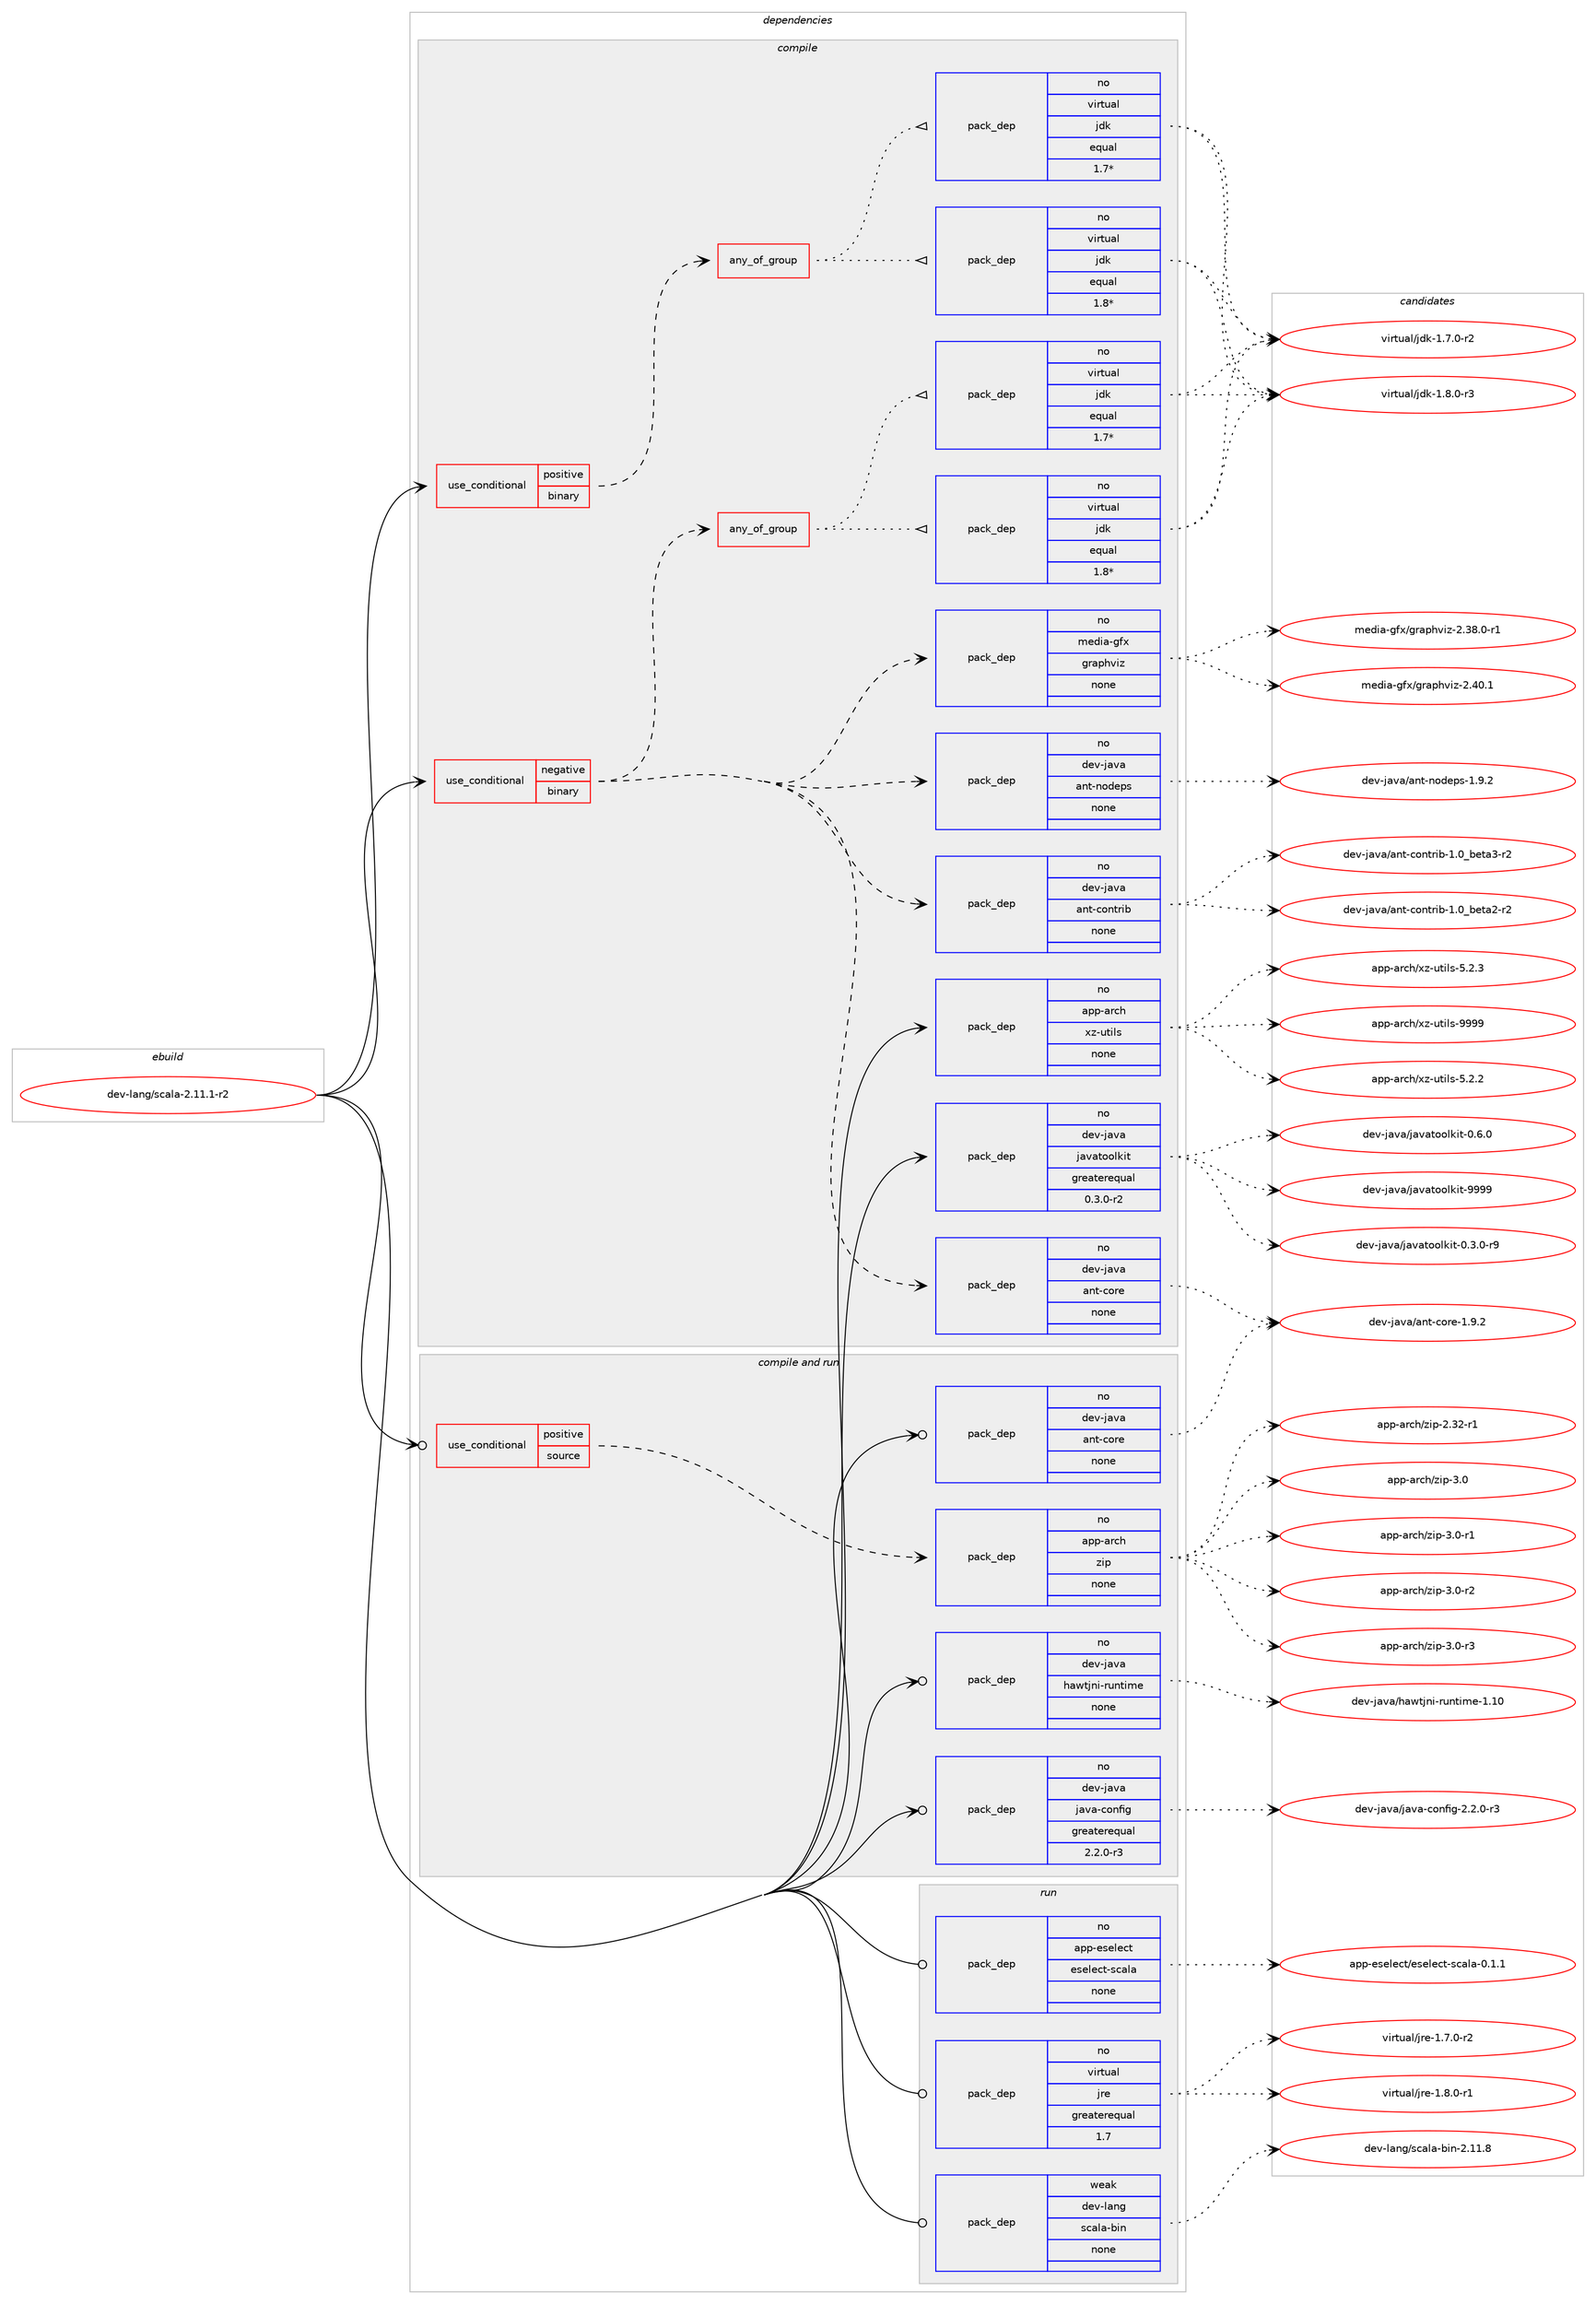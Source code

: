 digraph prolog {

# *************
# Graph options
# *************

newrank=true;
concentrate=true;
compound=true;
graph [rankdir=LR,fontname=Helvetica,fontsize=10,ranksep=1.5];#, ranksep=2.5, nodesep=0.2];
edge  [arrowhead=vee];
node  [fontname=Helvetica,fontsize=10];

# **********
# The ebuild
# **********

subgraph cluster_leftcol {
color=gray;
rank=same;
label=<<i>ebuild</i>>;
id [label="dev-lang/scala-2.11.1-r2", color=red, width=4, href="../dev-lang/scala-2.11.1-r2.svg"];
}

# ****************
# The dependencies
# ****************

subgraph cluster_midcol {
color=gray;
label=<<i>dependencies</i>>;
subgraph cluster_compile {
fillcolor="#eeeeee";
style=filled;
label=<<i>compile</i>>;
subgraph cond23678 {
dependency109413 [label=<<TABLE BORDER="0" CELLBORDER="1" CELLSPACING="0" CELLPADDING="4"><TR><TD ROWSPAN="3" CELLPADDING="10">use_conditional</TD></TR><TR><TD>negative</TD></TR><TR><TD>binary</TD></TR></TABLE>>, shape=none, color=red];
subgraph any3122 {
dependency109414 [label=<<TABLE BORDER="0" CELLBORDER="1" CELLSPACING="0" CELLPADDING="4"><TR><TD CELLPADDING="10">any_of_group</TD></TR></TABLE>>, shape=none, color=red];subgraph pack82583 {
dependency109415 [label=<<TABLE BORDER="0" CELLBORDER="1" CELLSPACING="0" CELLPADDING="4" WIDTH="220"><TR><TD ROWSPAN="6" CELLPADDING="30">pack_dep</TD></TR><TR><TD WIDTH="110">no</TD></TR><TR><TD>virtual</TD></TR><TR><TD>jdk</TD></TR><TR><TD>equal</TD></TR><TR><TD>1.7*</TD></TR></TABLE>>, shape=none, color=blue];
}
dependency109414:e -> dependency109415:w [weight=20,style="dotted",arrowhead="oinv"];
subgraph pack82584 {
dependency109416 [label=<<TABLE BORDER="0" CELLBORDER="1" CELLSPACING="0" CELLPADDING="4" WIDTH="220"><TR><TD ROWSPAN="6" CELLPADDING="30">pack_dep</TD></TR><TR><TD WIDTH="110">no</TD></TR><TR><TD>virtual</TD></TR><TR><TD>jdk</TD></TR><TR><TD>equal</TD></TR><TR><TD>1.8*</TD></TR></TABLE>>, shape=none, color=blue];
}
dependency109414:e -> dependency109416:w [weight=20,style="dotted",arrowhead="oinv"];
}
dependency109413:e -> dependency109414:w [weight=20,style="dashed",arrowhead="vee"];
subgraph pack82585 {
dependency109417 [label=<<TABLE BORDER="0" CELLBORDER="1" CELLSPACING="0" CELLPADDING="4" WIDTH="220"><TR><TD ROWSPAN="6" CELLPADDING="30">pack_dep</TD></TR><TR><TD WIDTH="110">no</TD></TR><TR><TD>dev-java</TD></TR><TR><TD>ant-core</TD></TR><TR><TD>none</TD></TR><TR><TD></TD></TR></TABLE>>, shape=none, color=blue];
}
dependency109413:e -> dependency109417:w [weight=20,style="dashed",arrowhead="vee"];
subgraph pack82586 {
dependency109418 [label=<<TABLE BORDER="0" CELLBORDER="1" CELLSPACING="0" CELLPADDING="4" WIDTH="220"><TR><TD ROWSPAN="6" CELLPADDING="30">pack_dep</TD></TR><TR><TD WIDTH="110">no</TD></TR><TR><TD>dev-java</TD></TR><TR><TD>ant-contrib</TD></TR><TR><TD>none</TD></TR><TR><TD></TD></TR></TABLE>>, shape=none, color=blue];
}
dependency109413:e -> dependency109418:w [weight=20,style="dashed",arrowhead="vee"];
subgraph pack82587 {
dependency109419 [label=<<TABLE BORDER="0" CELLBORDER="1" CELLSPACING="0" CELLPADDING="4" WIDTH="220"><TR><TD ROWSPAN="6" CELLPADDING="30">pack_dep</TD></TR><TR><TD WIDTH="110">no</TD></TR><TR><TD>dev-java</TD></TR><TR><TD>ant-nodeps</TD></TR><TR><TD>none</TD></TR><TR><TD></TD></TR></TABLE>>, shape=none, color=blue];
}
dependency109413:e -> dependency109419:w [weight=20,style="dashed",arrowhead="vee"];
subgraph pack82588 {
dependency109420 [label=<<TABLE BORDER="0" CELLBORDER="1" CELLSPACING="0" CELLPADDING="4" WIDTH="220"><TR><TD ROWSPAN="6" CELLPADDING="30">pack_dep</TD></TR><TR><TD WIDTH="110">no</TD></TR><TR><TD>media-gfx</TD></TR><TR><TD>graphviz</TD></TR><TR><TD>none</TD></TR><TR><TD></TD></TR></TABLE>>, shape=none, color=blue];
}
dependency109413:e -> dependency109420:w [weight=20,style="dashed",arrowhead="vee"];
}
id:e -> dependency109413:w [weight=20,style="solid",arrowhead="vee"];
subgraph cond23679 {
dependency109421 [label=<<TABLE BORDER="0" CELLBORDER="1" CELLSPACING="0" CELLPADDING="4"><TR><TD ROWSPAN="3" CELLPADDING="10">use_conditional</TD></TR><TR><TD>positive</TD></TR><TR><TD>binary</TD></TR></TABLE>>, shape=none, color=red];
subgraph any3123 {
dependency109422 [label=<<TABLE BORDER="0" CELLBORDER="1" CELLSPACING="0" CELLPADDING="4"><TR><TD CELLPADDING="10">any_of_group</TD></TR></TABLE>>, shape=none, color=red];subgraph pack82589 {
dependency109423 [label=<<TABLE BORDER="0" CELLBORDER="1" CELLSPACING="0" CELLPADDING="4" WIDTH="220"><TR><TD ROWSPAN="6" CELLPADDING="30">pack_dep</TD></TR><TR><TD WIDTH="110">no</TD></TR><TR><TD>virtual</TD></TR><TR><TD>jdk</TD></TR><TR><TD>equal</TD></TR><TR><TD>1.7*</TD></TR></TABLE>>, shape=none, color=blue];
}
dependency109422:e -> dependency109423:w [weight=20,style="dotted",arrowhead="oinv"];
subgraph pack82590 {
dependency109424 [label=<<TABLE BORDER="0" CELLBORDER="1" CELLSPACING="0" CELLPADDING="4" WIDTH="220"><TR><TD ROWSPAN="6" CELLPADDING="30">pack_dep</TD></TR><TR><TD WIDTH="110">no</TD></TR><TR><TD>virtual</TD></TR><TR><TD>jdk</TD></TR><TR><TD>equal</TD></TR><TR><TD>1.8*</TD></TR></TABLE>>, shape=none, color=blue];
}
dependency109422:e -> dependency109424:w [weight=20,style="dotted",arrowhead="oinv"];
}
dependency109421:e -> dependency109422:w [weight=20,style="dashed",arrowhead="vee"];
}
id:e -> dependency109421:w [weight=20,style="solid",arrowhead="vee"];
subgraph pack82591 {
dependency109425 [label=<<TABLE BORDER="0" CELLBORDER="1" CELLSPACING="0" CELLPADDING="4" WIDTH="220"><TR><TD ROWSPAN="6" CELLPADDING="30">pack_dep</TD></TR><TR><TD WIDTH="110">no</TD></TR><TR><TD>app-arch</TD></TR><TR><TD>xz-utils</TD></TR><TR><TD>none</TD></TR><TR><TD></TD></TR></TABLE>>, shape=none, color=blue];
}
id:e -> dependency109425:w [weight=20,style="solid",arrowhead="vee"];
subgraph pack82592 {
dependency109426 [label=<<TABLE BORDER="0" CELLBORDER="1" CELLSPACING="0" CELLPADDING="4" WIDTH="220"><TR><TD ROWSPAN="6" CELLPADDING="30">pack_dep</TD></TR><TR><TD WIDTH="110">no</TD></TR><TR><TD>dev-java</TD></TR><TR><TD>javatoolkit</TD></TR><TR><TD>greaterequal</TD></TR><TR><TD>0.3.0-r2</TD></TR></TABLE>>, shape=none, color=blue];
}
id:e -> dependency109426:w [weight=20,style="solid",arrowhead="vee"];
}
subgraph cluster_compileandrun {
fillcolor="#eeeeee";
style=filled;
label=<<i>compile and run</i>>;
subgraph cond23680 {
dependency109427 [label=<<TABLE BORDER="0" CELLBORDER="1" CELLSPACING="0" CELLPADDING="4"><TR><TD ROWSPAN="3" CELLPADDING="10">use_conditional</TD></TR><TR><TD>positive</TD></TR><TR><TD>source</TD></TR></TABLE>>, shape=none, color=red];
subgraph pack82593 {
dependency109428 [label=<<TABLE BORDER="0" CELLBORDER="1" CELLSPACING="0" CELLPADDING="4" WIDTH="220"><TR><TD ROWSPAN="6" CELLPADDING="30">pack_dep</TD></TR><TR><TD WIDTH="110">no</TD></TR><TR><TD>app-arch</TD></TR><TR><TD>zip</TD></TR><TR><TD>none</TD></TR><TR><TD></TD></TR></TABLE>>, shape=none, color=blue];
}
dependency109427:e -> dependency109428:w [weight=20,style="dashed",arrowhead="vee"];
}
id:e -> dependency109427:w [weight=20,style="solid",arrowhead="odotvee"];
subgraph pack82594 {
dependency109429 [label=<<TABLE BORDER="0" CELLBORDER="1" CELLSPACING="0" CELLPADDING="4" WIDTH="220"><TR><TD ROWSPAN="6" CELLPADDING="30">pack_dep</TD></TR><TR><TD WIDTH="110">no</TD></TR><TR><TD>dev-java</TD></TR><TR><TD>ant-core</TD></TR><TR><TD>none</TD></TR><TR><TD></TD></TR></TABLE>>, shape=none, color=blue];
}
id:e -> dependency109429:w [weight=20,style="solid",arrowhead="odotvee"];
subgraph pack82595 {
dependency109430 [label=<<TABLE BORDER="0" CELLBORDER="1" CELLSPACING="0" CELLPADDING="4" WIDTH="220"><TR><TD ROWSPAN="6" CELLPADDING="30">pack_dep</TD></TR><TR><TD WIDTH="110">no</TD></TR><TR><TD>dev-java</TD></TR><TR><TD>hawtjni-runtime</TD></TR><TR><TD>none</TD></TR><TR><TD></TD></TR></TABLE>>, shape=none, color=blue];
}
id:e -> dependency109430:w [weight=20,style="solid",arrowhead="odotvee"];
subgraph pack82596 {
dependency109431 [label=<<TABLE BORDER="0" CELLBORDER="1" CELLSPACING="0" CELLPADDING="4" WIDTH="220"><TR><TD ROWSPAN="6" CELLPADDING="30">pack_dep</TD></TR><TR><TD WIDTH="110">no</TD></TR><TR><TD>dev-java</TD></TR><TR><TD>java-config</TD></TR><TR><TD>greaterequal</TD></TR><TR><TD>2.2.0-r3</TD></TR></TABLE>>, shape=none, color=blue];
}
id:e -> dependency109431:w [weight=20,style="solid",arrowhead="odotvee"];
}
subgraph cluster_run {
fillcolor="#eeeeee";
style=filled;
label=<<i>run</i>>;
subgraph pack82597 {
dependency109432 [label=<<TABLE BORDER="0" CELLBORDER="1" CELLSPACING="0" CELLPADDING="4" WIDTH="220"><TR><TD ROWSPAN="6" CELLPADDING="30">pack_dep</TD></TR><TR><TD WIDTH="110">no</TD></TR><TR><TD>app-eselect</TD></TR><TR><TD>eselect-scala</TD></TR><TR><TD>none</TD></TR><TR><TD></TD></TR></TABLE>>, shape=none, color=blue];
}
id:e -> dependency109432:w [weight=20,style="solid",arrowhead="odot"];
subgraph pack82598 {
dependency109433 [label=<<TABLE BORDER="0" CELLBORDER="1" CELLSPACING="0" CELLPADDING="4" WIDTH="220"><TR><TD ROWSPAN="6" CELLPADDING="30">pack_dep</TD></TR><TR><TD WIDTH="110">no</TD></TR><TR><TD>virtual</TD></TR><TR><TD>jre</TD></TR><TR><TD>greaterequal</TD></TR><TR><TD>1.7</TD></TR></TABLE>>, shape=none, color=blue];
}
id:e -> dependency109433:w [weight=20,style="solid",arrowhead="odot"];
subgraph pack82599 {
dependency109434 [label=<<TABLE BORDER="0" CELLBORDER="1" CELLSPACING="0" CELLPADDING="4" WIDTH="220"><TR><TD ROWSPAN="6" CELLPADDING="30">pack_dep</TD></TR><TR><TD WIDTH="110">weak</TD></TR><TR><TD>dev-lang</TD></TR><TR><TD>scala-bin</TD></TR><TR><TD>none</TD></TR><TR><TD></TD></TR></TABLE>>, shape=none, color=blue];
}
id:e -> dependency109434:w [weight=20,style="solid",arrowhead="odot"];
}
}

# **************
# The candidates
# **************

subgraph cluster_choices {
rank=same;
color=gray;
label=<<i>candidates</i>>;

subgraph choice82583 {
color=black;
nodesep=1;
choice11810511411611797108471061001074549465546484511450 [label="virtual/jdk-1.7.0-r2", color=red, width=4,href="../virtual/jdk-1.7.0-r2.svg"];
choice11810511411611797108471061001074549465646484511451 [label="virtual/jdk-1.8.0-r3", color=red, width=4,href="../virtual/jdk-1.8.0-r3.svg"];
dependency109415:e -> choice11810511411611797108471061001074549465546484511450:w [style=dotted,weight="100"];
dependency109415:e -> choice11810511411611797108471061001074549465646484511451:w [style=dotted,weight="100"];
}
subgraph choice82584 {
color=black;
nodesep=1;
choice11810511411611797108471061001074549465546484511450 [label="virtual/jdk-1.7.0-r2", color=red, width=4,href="../virtual/jdk-1.7.0-r2.svg"];
choice11810511411611797108471061001074549465646484511451 [label="virtual/jdk-1.8.0-r3", color=red, width=4,href="../virtual/jdk-1.8.0-r3.svg"];
dependency109416:e -> choice11810511411611797108471061001074549465546484511450:w [style=dotted,weight="100"];
dependency109416:e -> choice11810511411611797108471061001074549465646484511451:w [style=dotted,weight="100"];
}
subgraph choice82585 {
color=black;
nodesep=1;
choice10010111845106971189747971101164599111114101454946574650 [label="dev-java/ant-core-1.9.2", color=red, width=4,href="../dev-java/ant-core-1.9.2.svg"];
dependency109417:e -> choice10010111845106971189747971101164599111114101454946574650:w [style=dotted,weight="100"];
}
subgraph choice82586 {
color=black;
nodesep=1;
choice100101118451069711897479711011645991111101161141059845494648959810111697504511450 [label="dev-java/ant-contrib-1.0_beta2-r2", color=red, width=4,href="../dev-java/ant-contrib-1.0_beta2-r2.svg"];
choice100101118451069711897479711011645991111101161141059845494648959810111697514511450 [label="dev-java/ant-contrib-1.0_beta3-r2", color=red, width=4,href="../dev-java/ant-contrib-1.0_beta3-r2.svg"];
dependency109418:e -> choice100101118451069711897479711011645991111101161141059845494648959810111697504511450:w [style=dotted,weight="100"];
dependency109418:e -> choice100101118451069711897479711011645991111101161141059845494648959810111697514511450:w [style=dotted,weight="100"];
}
subgraph choice82587 {
color=black;
nodesep=1;
choice100101118451069711897479711011645110111100101112115454946574650 [label="dev-java/ant-nodeps-1.9.2", color=red, width=4,href="../dev-java/ant-nodeps-1.9.2.svg"];
dependency109419:e -> choice100101118451069711897479711011645110111100101112115454946574650:w [style=dotted,weight="100"];
}
subgraph choice82588 {
color=black;
nodesep=1;
choice10910110010597451031021204710311497112104118105122455046515646484511449 [label="media-gfx/graphviz-2.38.0-r1", color=red, width=4,href="../media-gfx/graphviz-2.38.0-r1.svg"];
choice1091011001059745103102120471031149711210411810512245504652484649 [label="media-gfx/graphviz-2.40.1", color=red, width=4,href="../media-gfx/graphviz-2.40.1.svg"];
dependency109420:e -> choice10910110010597451031021204710311497112104118105122455046515646484511449:w [style=dotted,weight="100"];
dependency109420:e -> choice1091011001059745103102120471031149711210411810512245504652484649:w [style=dotted,weight="100"];
}
subgraph choice82589 {
color=black;
nodesep=1;
choice11810511411611797108471061001074549465546484511450 [label="virtual/jdk-1.7.0-r2", color=red, width=4,href="../virtual/jdk-1.7.0-r2.svg"];
choice11810511411611797108471061001074549465646484511451 [label="virtual/jdk-1.8.0-r3", color=red, width=4,href="../virtual/jdk-1.8.0-r3.svg"];
dependency109423:e -> choice11810511411611797108471061001074549465546484511450:w [style=dotted,weight="100"];
dependency109423:e -> choice11810511411611797108471061001074549465646484511451:w [style=dotted,weight="100"];
}
subgraph choice82590 {
color=black;
nodesep=1;
choice11810511411611797108471061001074549465546484511450 [label="virtual/jdk-1.7.0-r2", color=red, width=4,href="../virtual/jdk-1.7.0-r2.svg"];
choice11810511411611797108471061001074549465646484511451 [label="virtual/jdk-1.8.0-r3", color=red, width=4,href="../virtual/jdk-1.8.0-r3.svg"];
dependency109424:e -> choice11810511411611797108471061001074549465546484511450:w [style=dotted,weight="100"];
dependency109424:e -> choice11810511411611797108471061001074549465646484511451:w [style=dotted,weight="100"];
}
subgraph choice82591 {
color=black;
nodesep=1;
choice971121124597114991044712012245117116105108115455346504650 [label="app-arch/xz-utils-5.2.2", color=red, width=4,href="../app-arch/xz-utils-5.2.2.svg"];
choice971121124597114991044712012245117116105108115455346504651 [label="app-arch/xz-utils-5.2.3", color=red, width=4,href="../app-arch/xz-utils-5.2.3.svg"];
choice9711211245971149910447120122451171161051081154557575757 [label="app-arch/xz-utils-9999", color=red, width=4,href="../app-arch/xz-utils-9999.svg"];
dependency109425:e -> choice971121124597114991044712012245117116105108115455346504650:w [style=dotted,weight="100"];
dependency109425:e -> choice971121124597114991044712012245117116105108115455346504651:w [style=dotted,weight="100"];
dependency109425:e -> choice9711211245971149910447120122451171161051081154557575757:w [style=dotted,weight="100"];
}
subgraph choice82592 {
color=black;
nodesep=1;
choice1001011184510697118974710697118971161111111081071051164548465146484511457 [label="dev-java/javatoolkit-0.3.0-r9", color=red, width=4,href="../dev-java/javatoolkit-0.3.0-r9.svg"];
choice100101118451069711897471069711897116111111108107105116454846544648 [label="dev-java/javatoolkit-0.6.0", color=red, width=4,href="../dev-java/javatoolkit-0.6.0.svg"];
choice1001011184510697118974710697118971161111111081071051164557575757 [label="dev-java/javatoolkit-9999", color=red, width=4,href="../dev-java/javatoolkit-9999.svg"];
dependency109426:e -> choice1001011184510697118974710697118971161111111081071051164548465146484511457:w [style=dotted,weight="100"];
dependency109426:e -> choice100101118451069711897471069711897116111111108107105116454846544648:w [style=dotted,weight="100"];
dependency109426:e -> choice1001011184510697118974710697118971161111111081071051164557575757:w [style=dotted,weight="100"];
}
subgraph choice82593 {
color=black;
nodesep=1;
choice971121124597114991044712210511245504651504511449 [label="app-arch/zip-2.32-r1", color=red, width=4,href="../app-arch/zip-2.32-r1.svg"];
choice971121124597114991044712210511245514648 [label="app-arch/zip-3.0", color=red, width=4,href="../app-arch/zip-3.0.svg"];
choice9711211245971149910447122105112455146484511449 [label="app-arch/zip-3.0-r1", color=red, width=4,href="../app-arch/zip-3.0-r1.svg"];
choice9711211245971149910447122105112455146484511450 [label="app-arch/zip-3.0-r2", color=red, width=4,href="../app-arch/zip-3.0-r2.svg"];
choice9711211245971149910447122105112455146484511451 [label="app-arch/zip-3.0-r3", color=red, width=4,href="../app-arch/zip-3.0-r3.svg"];
dependency109428:e -> choice971121124597114991044712210511245504651504511449:w [style=dotted,weight="100"];
dependency109428:e -> choice971121124597114991044712210511245514648:w [style=dotted,weight="100"];
dependency109428:e -> choice9711211245971149910447122105112455146484511449:w [style=dotted,weight="100"];
dependency109428:e -> choice9711211245971149910447122105112455146484511450:w [style=dotted,weight="100"];
dependency109428:e -> choice9711211245971149910447122105112455146484511451:w [style=dotted,weight="100"];
}
subgraph choice82594 {
color=black;
nodesep=1;
choice10010111845106971189747971101164599111114101454946574650 [label="dev-java/ant-core-1.9.2", color=red, width=4,href="../dev-java/ant-core-1.9.2.svg"];
dependency109429:e -> choice10010111845106971189747971101164599111114101454946574650:w [style=dotted,weight="100"];
}
subgraph choice82595 {
color=black;
nodesep=1;
choice1001011184510697118974710497119116106110105451141171101161051091014549464948 [label="dev-java/hawtjni-runtime-1.10", color=red, width=4,href="../dev-java/hawtjni-runtime-1.10.svg"];
dependency109430:e -> choice1001011184510697118974710497119116106110105451141171101161051091014549464948:w [style=dotted,weight="100"];
}
subgraph choice82596 {
color=black;
nodesep=1;
choice10010111845106971189747106971189745991111101021051034550465046484511451 [label="dev-java/java-config-2.2.0-r3", color=red, width=4,href="../dev-java/java-config-2.2.0-r3.svg"];
dependency109431:e -> choice10010111845106971189747106971189745991111101021051034550465046484511451:w [style=dotted,weight="100"];
}
subgraph choice82597 {
color=black;
nodesep=1;
choice971121124510111510110810199116471011151011081019911645115999710897454846494649 [label="app-eselect/eselect-scala-0.1.1", color=red, width=4,href="../app-eselect/eselect-scala-0.1.1.svg"];
dependency109432:e -> choice971121124510111510110810199116471011151011081019911645115999710897454846494649:w [style=dotted,weight="100"];
}
subgraph choice82598 {
color=black;
nodesep=1;
choice11810511411611797108471061141014549465546484511450 [label="virtual/jre-1.7.0-r2", color=red, width=4,href="../virtual/jre-1.7.0-r2.svg"];
choice11810511411611797108471061141014549465646484511449 [label="virtual/jre-1.8.0-r1", color=red, width=4,href="../virtual/jre-1.8.0-r1.svg"];
dependency109433:e -> choice11810511411611797108471061141014549465546484511450:w [style=dotted,weight="100"];
dependency109433:e -> choice11810511411611797108471061141014549465646484511449:w [style=dotted,weight="100"];
}
subgraph choice82599 {
color=black;
nodesep=1;
choice100101118451089711010347115999710897459810511045504649494656 [label="dev-lang/scala-bin-2.11.8", color=red, width=4,href="../dev-lang/scala-bin-2.11.8.svg"];
dependency109434:e -> choice100101118451089711010347115999710897459810511045504649494656:w [style=dotted,weight="100"];
}
}

}
